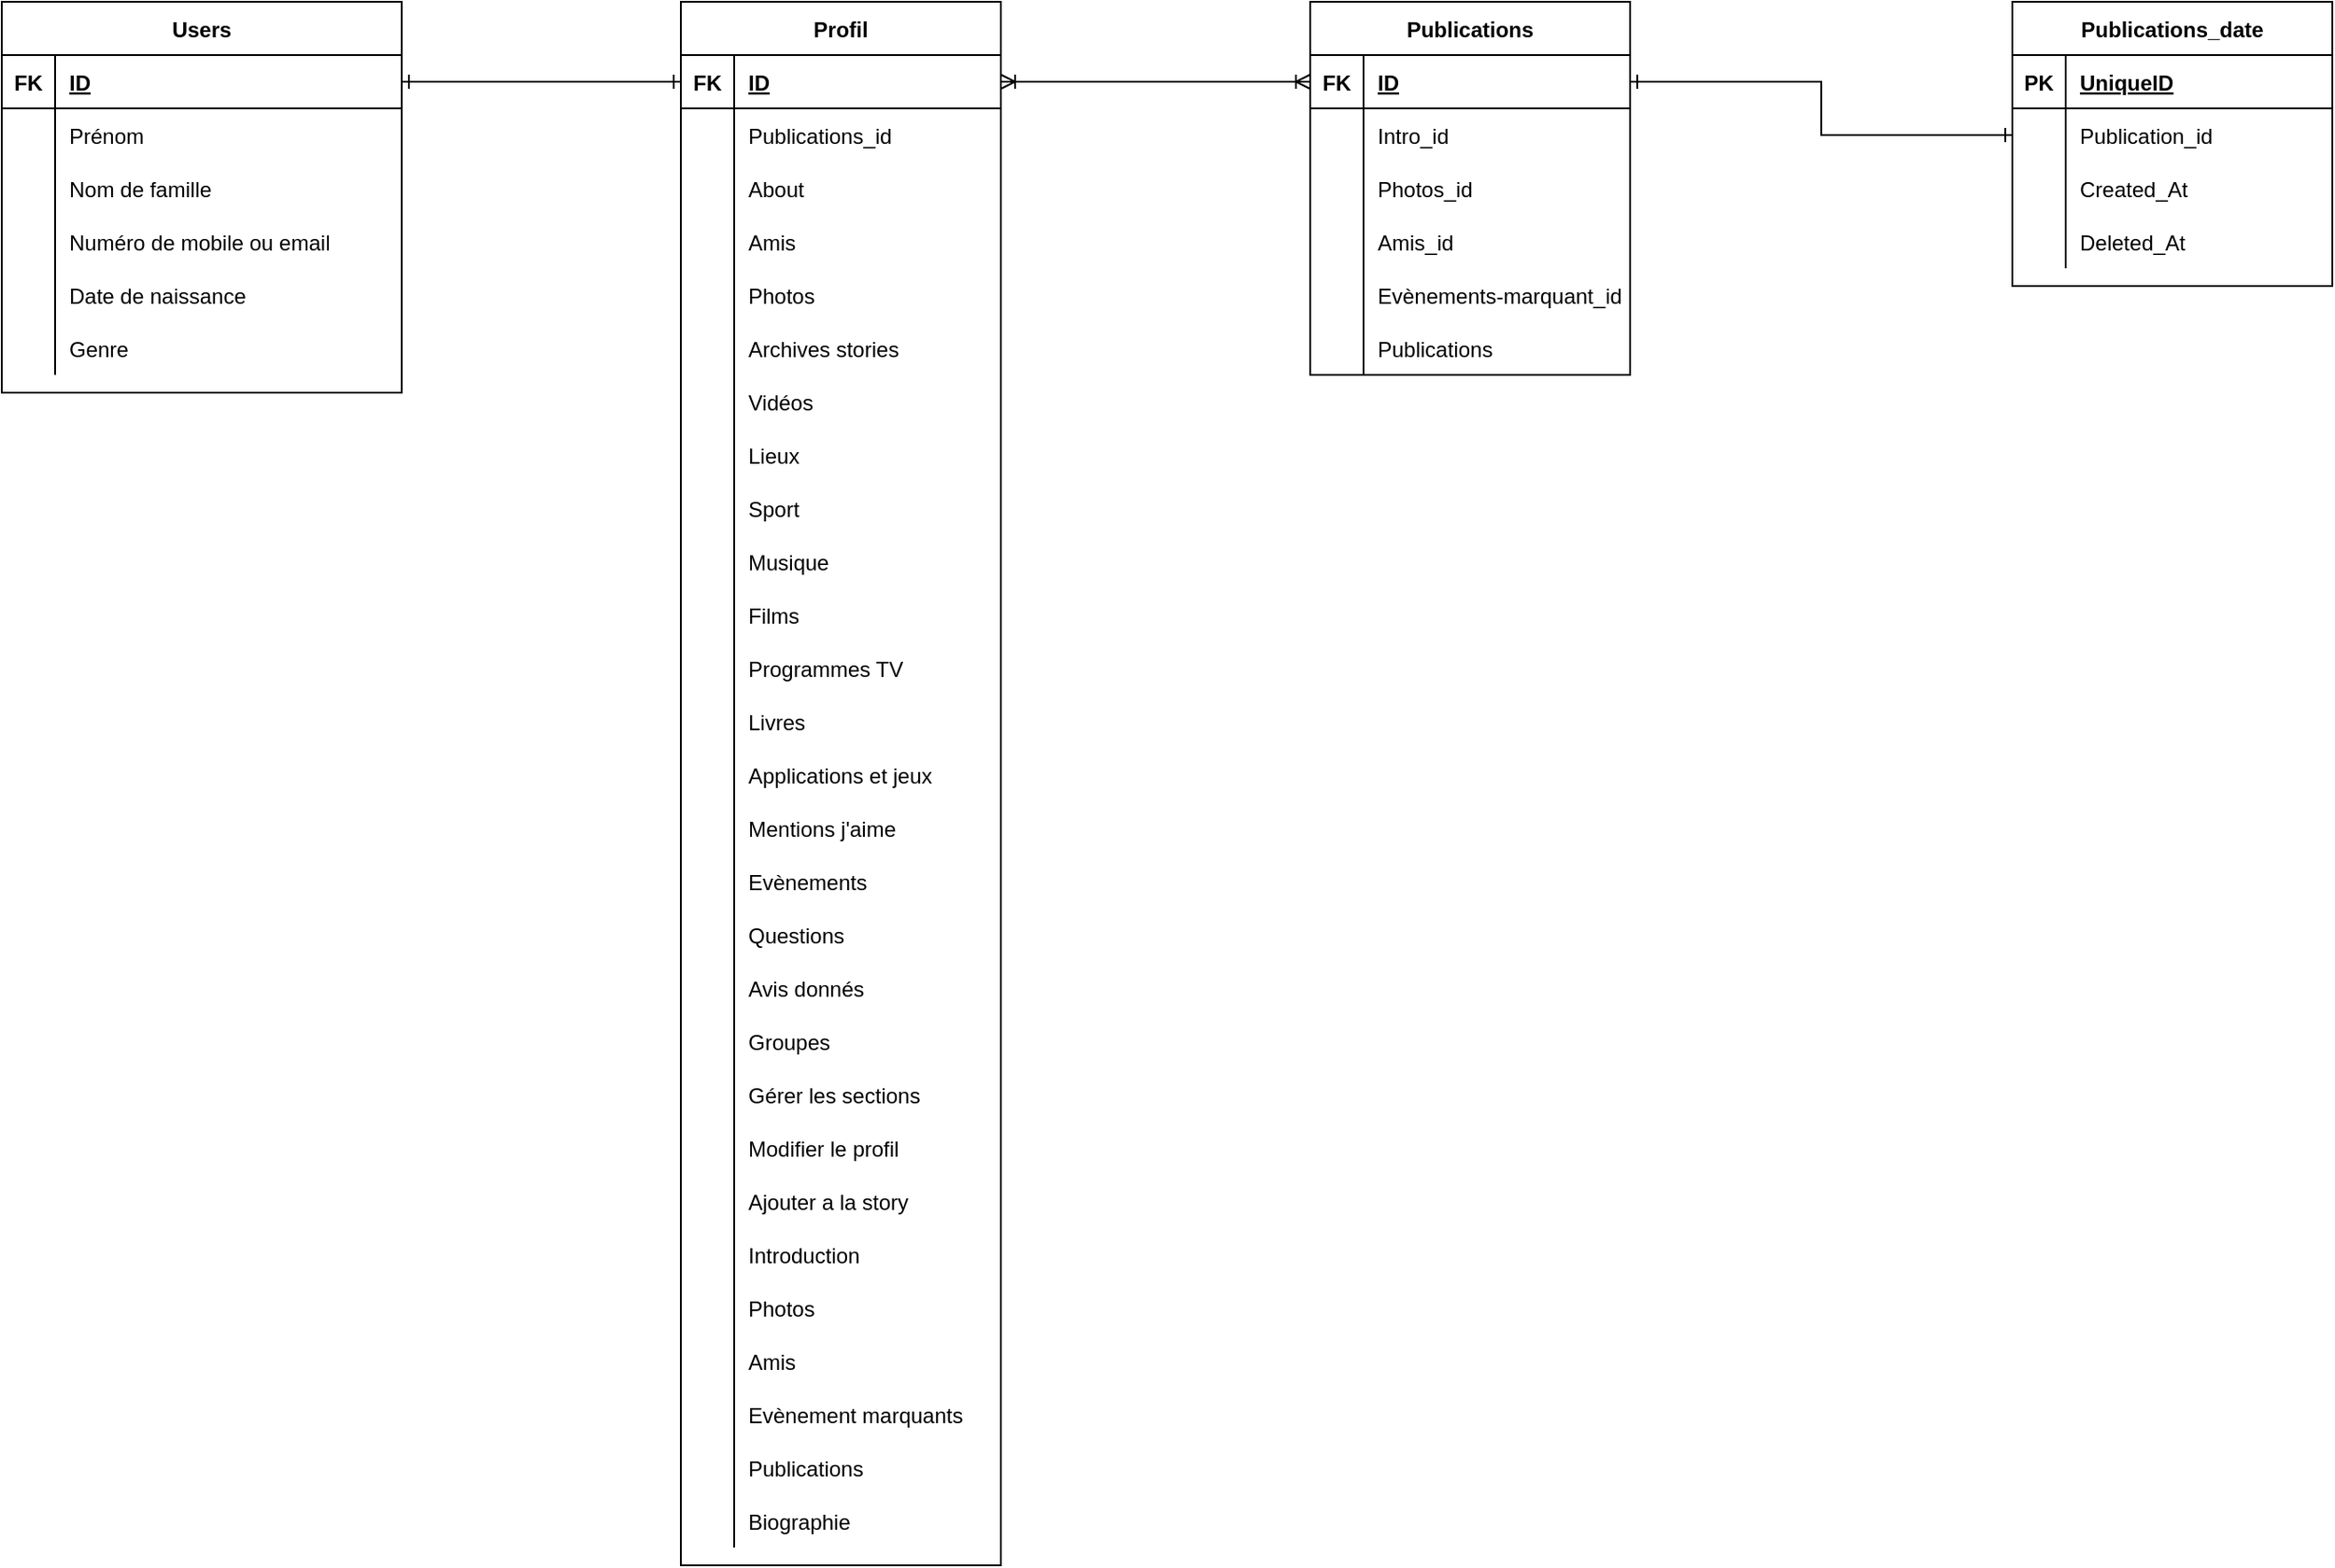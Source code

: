 <mxfile version="14.6.13" type="device"><diagram id="R2lEEEUBdFMjLlhIrx00" name="Page-1"><mxGraphModel dx="905" dy="678" grid="1" gridSize="10" guides="1" tooltips="1" connect="1" arrows="1" fold="1" page="1" pageScale="1" pageWidth="850" pageHeight="1100" math="0" shadow="0" extFonts="Permanent Marker^https://fonts.googleapis.com/css?family=Permanent+Marker"><root><mxCell id="0"/><mxCell id="1" parent="0"/><mxCell id="BdJJu5UUxGdeApMnsXJS-14" value="Users" style="shape=table;startSize=30;container=1;collapsible=1;childLayout=tableLayout;fixedRows=1;rowLines=0;fontStyle=1;align=center;resizeLast=1;" parent="1" vertex="1"><mxGeometry x="144" width="225" height="220" as="geometry"/></mxCell><mxCell id="BdJJu5UUxGdeApMnsXJS-15" value="" style="shape=partialRectangle;collapsible=0;dropTarget=0;pointerEvents=0;fillColor=none;top=0;left=0;bottom=1;right=0;points=[[0,0.5],[1,0.5]];portConstraint=eastwest;" parent="BdJJu5UUxGdeApMnsXJS-14" vertex="1"><mxGeometry y="30" width="225" height="30" as="geometry"/></mxCell><mxCell id="BdJJu5UUxGdeApMnsXJS-16" value="FK" style="shape=partialRectangle;connectable=0;fillColor=none;top=0;left=0;bottom=0;right=0;fontStyle=1;overflow=hidden;" parent="BdJJu5UUxGdeApMnsXJS-15" vertex="1"><mxGeometry width="30" height="30" as="geometry"/></mxCell><mxCell id="BdJJu5UUxGdeApMnsXJS-17" value="ID" style="shape=partialRectangle;connectable=0;fillColor=none;top=0;left=0;bottom=0;right=0;align=left;spacingLeft=6;fontStyle=5;overflow=hidden;" parent="BdJJu5UUxGdeApMnsXJS-15" vertex="1"><mxGeometry x="30" width="195" height="30" as="geometry"/></mxCell><mxCell id="BdJJu5UUxGdeApMnsXJS-18" value="" style="shape=partialRectangle;collapsible=0;dropTarget=0;pointerEvents=0;fillColor=none;top=0;left=0;bottom=0;right=0;points=[[0,0.5],[1,0.5]];portConstraint=eastwest;" parent="BdJJu5UUxGdeApMnsXJS-14" vertex="1"><mxGeometry y="60" width="225" height="30" as="geometry"/></mxCell><mxCell id="BdJJu5UUxGdeApMnsXJS-19" value="" style="shape=partialRectangle;connectable=0;fillColor=none;top=0;left=0;bottom=0;right=0;editable=1;overflow=hidden;" parent="BdJJu5UUxGdeApMnsXJS-18" vertex="1"><mxGeometry width="30" height="30" as="geometry"/></mxCell><mxCell id="BdJJu5UUxGdeApMnsXJS-20" value="Prénom" style="shape=partialRectangle;connectable=0;fillColor=none;top=0;left=0;bottom=0;right=0;align=left;spacingLeft=6;overflow=hidden;" parent="BdJJu5UUxGdeApMnsXJS-18" vertex="1"><mxGeometry x="30" width="195" height="30" as="geometry"/></mxCell><mxCell id="BdJJu5UUxGdeApMnsXJS-21" value="" style="shape=partialRectangle;collapsible=0;dropTarget=0;pointerEvents=0;fillColor=none;top=0;left=0;bottom=0;right=0;points=[[0,0.5],[1,0.5]];portConstraint=eastwest;" parent="BdJJu5UUxGdeApMnsXJS-14" vertex="1"><mxGeometry y="90" width="225" height="30" as="geometry"/></mxCell><mxCell id="BdJJu5UUxGdeApMnsXJS-22" value="" style="shape=partialRectangle;connectable=0;fillColor=none;top=0;left=0;bottom=0;right=0;editable=1;overflow=hidden;" parent="BdJJu5UUxGdeApMnsXJS-21" vertex="1"><mxGeometry width="30" height="30" as="geometry"/></mxCell><mxCell id="BdJJu5UUxGdeApMnsXJS-23" value="Nom de famille" style="shape=partialRectangle;connectable=0;fillColor=none;top=0;left=0;bottom=0;right=0;align=left;spacingLeft=6;overflow=hidden;" parent="BdJJu5UUxGdeApMnsXJS-21" vertex="1"><mxGeometry x="30" width="195" height="30" as="geometry"/></mxCell><mxCell id="BdJJu5UUxGdeApMnsXJS-24" value="" style="shape=partialRectangle;collapsible=0;dropTarget=0;pointerEvents=0;fillColor=none;top=0;left=0;bottom=0;right=0;points=[[0,0.5],[1,0.5]];portConstraint=eastwest;" parent="BdJJu5UUxGdeApMnsXJS-14" vertex="1"><mxGeometry y="120" width="225" height="30" as="geometry"/></mxCell><mxCell id="BdJJu5UUxGdeApMnsXJS-25" value="" style="shape=partialRectangle;connectable=0;fillColor=none;top=0;left=0;bottom=0;right=0;editable=1;overflow=hidden;" parent="BdJJu5UUxGdeApMnsXJS-24" vertex="1"><mxGeometry width="30" height="30" as="geometry"/></mxCell><mxCell id="BdJJu5UUxGdeApMnsXJS-26" value="Numéro de mobile ou email" style="shape=partialRectangle;connectable=0;fillColor=none;top=0;left=0;bottom=0;right=0;align=left;spacingLeft=6;overflow=hidden;" parent="BdJJu5UUxGdeApMnsXJS-24" vertex="1"><mxGeometry x="30" width="195" height="30" as="geometry"/></mxCell><mxCell id="BdJJu5UUxGdeApMnsXJS-27" value="" style="shape=partialRectangle;collapsible=0;dropTarget=0;pointerEvents=0;fillColor=none;top=0;left=0;bottom=0;right=0;points=[[0,0.5],[1,0.5]];portConstraint=eastwest;" parent="BdJJu5UUxGdeApMnsXJS-14" vertex="1"><mxGeometry y="150" width="225" height="30" as="geometry"/></mxCell><mxCell id="BdJJu5UUxGdeApMnsXJS-28" value="" style="shape=partialRectangle;connectable=0;fillColor=none;top=0;left=0;bottom=0;right=0;editable=1;overflow=hidden;" parent="BdJJu5UUxGdeApMnsXJS-27" vertex="1"><mxGeometry width="30" height="30" as="geometry"/></mxCell><mxCell id="BdJJu5UUxGdeApMnsXJS-29" value="Date de naissance" style="shape=partialRectangle;connectable=0;fillColor=none;top=0;left=0;bottom=0;right=0;align=left;spacingLeft=6;overflow=hidden;" parent="BdJJu5UUxGdeApMnsXJS-27" vertex="1"><mxGeometry x="30" width="195" height="30" as="geometry"/></mxCell><mxCell id="BdJJu5UUxGdeApMnsXJS-30" value="" style="shape=partialRectangle;collapsible=0;dropTarget=0;pointerEvents=0;fillColor=none;top=0;left=0;bottom=0;right=0;points=[[0,0.5],[1,0.5]];portConstraint=eastwest;" parent="BdJJu5UUxGdeApMnsXJS-14" vertex="1"><mxGeometry y="180" width="225" height="30" as="geometry"/></mxCell><mxCell id="BdJJu5UUxGdeApMnsXJS-31" value="" style="shape=partialRectangle;connectable=0;fillColor=none;top=0;left=0;bottom=0;right=0;editable=1;overflow=hidden;" parent="BdJJu5UUxGdeApMnsXJS-30" vertex="1"><mxGeometry width="30" height="30" as="geometry"/></mxCell><mxCell id="BdJJu5UUxGdeApMnsXJS-32" value="Genre" style="shape=partialRectangle;connectable=0;fillColor=none;top=0;left=0;bottom=0;right=0;align=left;spacingLeft=6;overflow=hidden;" parent="BdJJu5UUxGdeApMnsXJS-30" vertex="1"><mxGeometry x="30" width="195" height="30" as="geometry"/></mxCell><mxCell id="BdJJu5UUxGdeApMnsXJS-33" value="Profil" style="shape=table;startSize=30;container=1;collapsible=1;childLayout=tableLayout;fixedRows=1;rowLines=0;fontStyle=1;align=center;resizeLast=1;" parent="1" vertex="1"><mxGeometry x="526" width="180" height="880" as="geometry"/></mxCell><mxCell id="BdJJu5UUxGdeApMnsXJS-34" value="" style="shape=partialRectangle;collapsible=0;dropTarget=0;pointerEvents=0;fillColor=none;top=0;left=0;bottom=1;right=0;points=[[0,0.5],[1,0.5]];portConstraint=eastwest;" parent="BdJJu5UUxGdeApMnsXJS-33" vertex="1"><mxGeometry y="30" width="180" height="30" as="geometry"/></mxCell><mxCell id="BdJJu5UUxGdeApMnsXJS-35" value="FK" style="shape=partialRectangle;connectable=0;fillColor=none;top=0;left=0;bottom=0;right=0;fontStyle=1;overflow=hidden;" parent="BdJJu5UUxGdeApMnsXJS-34" vertex="1"><mxGeometry width="30" height="30" as="geometry"/></mxCell><mxCell id="BdJJu5UUxGdeApMnsXJS-36" value="ID" style="shape=partialRectangle;connectable=0;fillColor=none;top=0;left=0;bottom=0;right=0;align=left;spacingLeft=6;fontStyle=5;overflow=hidden;" parent="BdJJu5UUxGdeApMnsXJS-34" vertex="1"><mxGeometry x="30" width="150" height="30" as="geometry"/></mxCell><mxCell id="BdJJu5UUxGdeApMnsXJS-37" value="" style="shape=partialRectangle;collapsible=0;dropTarget=0;pointerEvents=0;fillColor=none;top=0;left=0;bottom=0;right=0;points=[[0,0.5],[1,0.5]];portConstraint=eastwest;" parent="BdJJu5UUxGdeApMnsXJS-33" vertex="1"><mxGeometry y="60" width="180" height="30" as="geometry"/></mxCell><mxCell id="BdJJu5UUxGdeApMnsXJS-38" value="" style="shape=partialRectangle;connectable=0;fillColor=none;top=0;left=0;bottom=0;right=0;editable=1;overflow=hidden;" parent="BdJJu5UUxGdeApMnsXJS-37" vertex="1"><mxGeometry width="30" height="30" as="geometry"/></mxCell><mxCell id="BdJJu5UUxGdeApMnsXJS-39" value="Publications_id" style="shape=partialRectangle;connectable=0;fillColor=none;top=0;left=0;bottom=0;right=0;align=left;spacingLeft=6;overflow=hidden;" parent="BdJJu5UUxGdeApMnsXJS-37" vertex="1"><mxGeometry x="30" width="150" height="30" as="geometry"/></mxCell><mxCell id="BdJJu5UUxGdeApMnsXJS-40" value="" style="shape=partialRectangle;collapsible=0;dropTarget=0;pointerEvents=0;fillColor=none;top=0;left=0;bottom=0;right=0;points=[[0,0.5],[1,0.5]];portConstraint=eastwest;" parent="BdJJu5UUxGdeApMnsXJS-33" vertex="1"><mxGeometry y="90" width="180" height="30" as="geometry"/></mxCell><mxCell id="BdJJu5UUxGdeApMnsXJS-41" value="" style="shape=partialRectangle;connectable=0;fillColor=none;top=0;left=0;bottom=0;right=0;editable=1;overflow=hidden;" parent="BdJJu5UUxGdeApMnsXJS-40" vertex="1"><mxGeometry width="30" height="30" as="geometry"/></mxCell><mxCell id="BdJJu5UUxGdeApMnsXJS-42" value="About" style="shape=partialRectangle;connectable=0;fillColor=none;top=0;left=0;bottom=0;right=0;align=left;spacingLeft=6;overflow=hidden;" parent="BdJJu5UUxGdeApMnsXJS-40" vertex="1"><mxGeometry x="30" width="150" height="30" as="geometry"/></mxCell><mxCell id="BdJJu5UUxGdeApMnsXJS-43" value="" style="shape=partialRectangle;collapsible=0;dropTarget=0;pointerEvents=0;fillColor=none;top=0;left=0;bottom=0;right=0;points=[[0,0.5],[1,0.5]];portConstraint=eastwest;" parent="BdJJu5UUxGdeApMnsXJS-33" vertex="1"><mxGeometry y="120" width="180" height="30" as="geometry"/></mxCell><mxCell id="BdJJu5UUxGdeApMnsXJS-44" value="" style="shape=partialRectangle;connectable=0;fillColor=none;top=0;left=0;bottom=0;right=0;editable=1;overflow=hidden;" parent="BdJJu5UUxGdeApMnsXJS-43" vertex="1"><mxGeometry width="30" height="30" as="geometry"/></mxCell><mxCell id="BdJJu5UUxGdeApMnsXJS-45" value="Amis" style="shape=partialRectangle;connectable=0;fillColor=none;top=0;left=0;bottom=0;right=0;align=left;spacingLeft=6;overflow=hidden;" parent="BdJJu5UUxGdeApMnsXJS-43" vertex="1"><mxGeometry x="30" width="150" height="30" as="geometry"/></mxCell><mxCell id="BdJJu5UUxGdeApMnsXJS-48" value="" style="shape=partialRectangle;collapsible=0;dropTarget=0;pointerEvents=0;fillColor=none;top=0;left=0;bottom=0;right=0;points=[[0,0.5],[1,0.5]];portConstraint=eastwest;" parent="BdJJu5UUxGdeApMnsXJS-33" vertex="1"><mxGeometry y="150" width="180" height="30" as="geometry"/></mxCell><mxCell id="BdJJu5UUxGdeApMnsXJS-49" value="" style="shape=partialRectangle;connectable=0;fillColor=none;top=0;left=0;bottom=0;right=0;editable=1;overflow=hidden;" parent="BdJJu5UUxGdeApMnsXJS-48" vertex="1"><mxGeometry width="30" height="30" as="geometry"/></mxCell><mxCell id="BdJJu5UUxGdeApMnsXJS-50" value="Photos" style="shape=partialRectangle;connectable=0;fillColor=none;top=0;left=0;bottom=0;right=0;align=left;spacingLeft=6;overflow=hidden;" parent="BdJJu5UUxGdeApMnsXJS-48" vertex="1"><mxGeometry x="30" width="150" height="30" as="geometry"/></mxCell><mxCell id="BdJJu5UUxGdeApMnsXJS-51" value="" style="shape=partialRectangle;collapsible=0;dropTarget=0;pointerEvents=0;fillColor=none;top=0;left=0;bottom=0;right=0;points=[[0,0.5],[1,0.5]];portConstraint=eastwest;" parent="BdJJu5UUxGdeApMnsXJS-33" vertex="1"><mxGeometry y="180" width="180" height="30" as="geometry"/></mxCell><mxCell id="BdJJu5UUxGdeApMnsXJS-52" value="" style="shape=partialRectangle;connectable=0;fillColor=none;top=0;left=0;bottom=0;right=0;editable=1;overflow=hidden;" parent="BdJJu5UUxGdeApMnsXJS-51" vertex="1"><mxGeometry width="30" height="30" as="geometry"/></mxCell><mxCell id="BdJJu5UUxGdeApMnsXJS-53" value="Archives stories" style="shape=partialRectangle;connectable=0;fillColor=none;top=0;left=0;bottom=0;right=0;align=left;spacingLeft=6;overflow=hidden;" parent="BdJJu5UUxGdeApMnsXJS-51" vertex="1"><mxGeometry x="30" width="150" height="30" as="geometry"/></mxCell><mxCell id="BdJJu5UUxGdeApMnsXJS-54" value="" style="shape=partialRectangle;collapsible=0;dropTarget=0;pointerEvents=0;fillColor=none;top=0;left=0;bottom=0;right=0;points=[[0,0.5],[1,0.5]];portConstraint=eastwest;" parent="BdJJu5UUxGdeApMnsXJS-33" vertex="1"><mxGeometry y="210" width="180" height="30" as="geometry"/></mxCell><mxCell id="BdJJu5UUxGdeApMnsXJS-55" value="" style="shape=partialRectangle;connectable=0;fillColor=none;top=0;left=0;bottom=0;right=0;editable=1;overflow=hidden;" parent="BdJJu5UUxGdeApMnsXJS-54" vertex="1"><mxGeometry width="30" height="30" as="geometry"/></mxCell><mxCell id="BdJJu5UUxGdeApMnsXJS-56" value="Vidéos" style="shape=partialRectangle;connectable=0;fillColor=none;top=0;left=0;bottom=0;right=0;align=left;spacingLeft=6;overflow=hidden;" parent="BdJJu5UUxGdeApMnsXJS-54" vertex="1"><mxGeometry x="30" width="150" height="30" as="geometry"/></mxCell><mxCell id="BdJJu5UUxGdeApMnsXJS-57" value="" style="shape=partialRectangle;collapsible=0;dropTarget=0;pointerEvents=0;fillColor=none;top=0;left=0;bottom=0;right=0;points=[[0,0.5],[1,0.5]];portConstraint=eastwest;" parent="BdJJu5UUxGdeApMnsXJS-33" vertex="1"><mxGeometry y="240" width="180" height="30" as="geometry"/></mxCell><mxCell id="BdJJu5UUxGdeApMnsXJS-58" value="" style="shape=partialRectangle;connectable=0;fillColor=none;top=0;left=0;bottom=0;right=0;editable=1;overflow=hidden;" parent="BdJJu5UUxGdeApMnsXJS-57" vertex="1"><mxGeometry width="30" height="30" as="geometry"/></mxCell><mxCell id="BdJJu5UUxGdeApMnsXJS-59" value="Lieux" style="shape=partialRectangle;connectable=0;fillColor=none;top=0;left=0;bottom=0;right=0;align=left;spacingLeft=6;overflow=hidden;" parent="BdJJu5UUxGdeApMnsXJS-57" vertex="1"><mxGeometry x="30" width="150" height="30" as="geometry"/></mxCell><mxCell id="BdJJu5UUxGdeApMnsXJS-60" value="" style="shape=partialRectangle;collapsible=0;dropTarget=0;pointerEvents=0;fillColor=none;top=0;left=0;bottom=0;right=0;points=[[0,0.5],[1,0.5]];portConstraint=eastwest;" parent="BdJJu5UUxGdeApMnsXJS-33" vertex="1"><mxGeometry y="270" width="180" height="30" as="geometry"/></mxCell><mxCell id="BdJJu5UUxGdeApMnsXJS-61" value="" style="shape=partialRectangle;connectable=0;fillColor=none;top=0;left=0;bottom=0;right=0;editable=1;overflow=hidden;" parent="BdJJu5UUxGdeApMnsXJS-60" vertex="1"><mxGeometry width="30" height="30" as="geometry"/></mxCell><mxCell id="BdJJu5UUxGdeApMnsXJS-62" value="Sport" style="shape=partialRectangle;connectable=0;fillColor=none;top=0;left=0;bottom=0;right=0;align=left;spacingLeft=6;overflow=hidden;" parent="BdJJu5UUxGdeApMnsXJS-60" vertex="1"><mxGeometry x="30" width="150" height="30" as="geometry"/></mxCell><mxCell id="BdJJu5UUxGdeApMnsXJS-63" value="" style="shape=partialRectangle;collapsible=0;dropTarget=0;pointerEvents=0;fillColor=none;top=0;left=0;bottom=0;right=0;points=[[0,0.5],[1,0.5]];portConstraint=eastwest;" parent="BdJJu5UUxGdeApMnsXJS-33" vertex="1"><mxGeometry y="300" width="180" height="30" as="geometry"/></mxCell><mxCell id="BdJJu5UUxGdeApMnsXJS-64" value="" style="shape=partialRectangle;connectable=0;fillColor=none;top=0;left=0;bottom=0;right=0;editable=1;overflow=hidden;" parent="BdJJu5UUxGdeApMnsXJS-63" vertex="1"><mxGeometry width="30" height="30" as="geometry"/></mxCell><mxCell id="BdJJu5UUxGdeApMnsXJS-65" value="Musique" style="shape=partialRectangle;connectable=0;fillColor=none;top=0;left=0;bottom=0;right=0;align=left;spacingLeft=6;overflow=hidden;" parent="BdJJu5UUxGdeApMnsXJS-63" vertex="1"><mxGeometry x="30" width="150" height="30" as="geometry"/></mxCell><mxCell id="BdJJu5UUxGdeApMnsXJS-66" value="" style="shape=partialRectangle;collapsible=0;dropTarget=0;pointerEvents=0;fillColor=none;top=0;left=0;bottom=0;right=0;points=[[0,0.5],[1,0.5]];portConstraint=eastwest;" parent="BdJJu5UUxGdeApMnsXJS-33" vertex="1"><mxGeometry y="330" width="180" height="30" as="geometry"/></mxCell><mxCell id="BdJJu5UUxGdeApMnsXJS-67" value="" style="shape=partialRectangle;connectable=0;fillColor=none;top=0;left=0;bottom=0;right=0;editable=1;overflow=hidden;" parent="BdJJu5UUxGdeApMnsXJS-66" vertex="1"><mxGeometry width="30" height="30" as="geometry"/></mxCell><mxCell id="BdJJu5UUxGdeApMnsXJS-68" value="Films" style="shape=partialRectangle;connectable=0;fillColor=none;top=0;left=0;bottom=0;right=0;align=left;spacingLeft=6;overflow=hidden;" parent="BdJJu5UUxGdeApMnsXJS-66" vertex="1"><mxGeometry x="30" width="150" height="30" as="geometry"/></mxCell><mxCell id="BdJJu5UUxGdeApMnsXJS-69" value="" style="shape=partialRectangle;collapsible=0;dropTarget=0;pointerEvents=0;fillColor=none;top=0;left=0;bottom=0;right=0;points=[[0,0.5],[1,0.5]];portConstraint=eastwest;" parent="BdJJu5UUxGdeApMnsXJS-33" vertex="1"><mxGeometry y="360" width="180" height="30" as="geometry"/></mxCell><mxCell id="BdJJu5UUxGdeApMnsXJS-70" value="" style="shape=partialRectangle;connectable=0;fillColor=none;top=0;left=0;bottom=0;right=0;editable=1;overflow=hidden;" parent="BdJJu5UUxGdeApMnsXJS-69" vertex="1"><mxGeometry width="30" height="30" as="geometry"/></mxCell><mxCell id="BdJJu5UUxGdeApMnsXJS-71" value="Programmes TV" style="shape=partialRectangle;connectable=0;fillColor=none;top=0;left=0;bottom=0;right=0;align=left;spacingLeft=6;overflow=hidden;" parent="BdJJu5UUxGdeApMnsXJS-69" vertex="1"><mxGeometry x="30" width="150" height="30" as="geometry"/></mxCell><mxCell id="BdJJu5UUxGdeApMnsXJS-72" value="" style="shape=partialRectangle;collapsible=0;dropTarget=0;pointerEvents=0;fillColor=none;top=0;left=0;bottom=0;right=0;points=[[0,0.5],[1,0.5]];portConstraint=eastwest;" parent="BdJJu5UUxGdeApMnsXJS-33" vertex="1"><mxGeometry y="390" width="180" height="30" as="geometry"/></mxCell><mxCell id="BdJJu5UUxGdeApMnsXJS-73" value="" style="shape=partialRectangle;connectable=0;fillColor=none;top=0;left=0;bottom=0;right=0;editable=1;overflow=hidden;" parent="BdJJu5UUxGdeApMnsXJS-72" vertex="1"><mxGeometry width="30" height="30" as="geometry"/></mxCell><mxCell id="BdJJu5UUxGdeApMnsXJS-74" value="Livres" style="shape=partialRectangle;connectable=0;fillColor=none;top=0;left=0;bottom=0;right=0;align=left;spacingLeft=6;overflow=hidden;" parent="BdJJu5UUxGdeApMnsXJS-72" vertex="1"><mxGeometry x="30" width="150" height="30" as="geometry"/></mxCell><mxCell id="BdJJu5UUxGdeApMnsXJS-75" value="" style="shape=partialRectangle;collapsible=0;dropTarget=0;pointerEvents=0;fillColor=none;top=0;left=0;bottom=0;right=0;points=[[0,0.5],[1,0.5]];portConstraint=eastwest;" parent="BdJJu5UUxGdeApMnsXJS-33" vertex="1"><mxGeometry y="420" width="180" height="30" as="geometry"/></mxCell><mxCell id="BdJJu5UUxGdeApMnsXJS-76" value="" style="shape=partialRectangle;connectable=0;fillColor=none;top=0;left=0;bottom=0;right=0;editable=1;overflow=hidden;" parent="BdJJu5UUxGdeApMnsXJS-75" vertex="1"><mxGeometry width="30" height="30" as="geometry"/></mxCell><mxCell id="BdJJu5UUxGdeApMnsXJS-77" value="Applications et jeux" style="shape=partialRectangle;connectable=0;fillColor=none;top=0;left=0;bottom=0;right=0;align=left;spacingLeft=6;overflow=hidden;" parent="BdJJu5UUxGdeApMnsXJS-75" vertex="1"><mxGeometry x="30" width="150" height="30" as="geometry"/></mxCell><mxCell id="BdJJu5UUxGdeApMnsXJS-78" value="" style="shape=partialRectangle;collapsible=0;dropTarget=0;pointerEvents=0;fillColor=none;top=0;left=0;bottom=0;right=0;points=[[0,0.5],[1,0.5]];portConstraint=eastwest;" parent="BdJJu5UUxGdeApMnsXJS-33" vertex="1"><mxGeometry y="450" width="180" height="30" as="geometry"/></mxCell><mxCell id="BdJJu5UUxGdeApMnsXJS-79" value="" style="shape=partialRectangle;connectable=0;fillColor=none;top=0;left=0;bottom=0;right=0;editable=1;overflow=hidden;" parent="BdJJu5UUxGdeApMnsXJS-78" vertex="1"><mxGeometry width="30" height="30" as="geometry"/></mxCell><mxCell id="BdJJu5UUxGdeApMnsXJS-80" value="Mentions j'aime" style="shape=partialRectangle;connectable=0;fillColor=none;top=0;left=0;bottom=0;right=0;align=left;spacingLeft=6;overflow=hidden;" parent="BdJJu5UUxGdeApMnsXJS-78" vertex="1"><mxGeometry x="30" width="150" height="30" as="geometry"/></mxCell><mxCell id="BdJJu5UUxGdeApMnsXJS-81" value="" style="shape=partialRectangle;collapsible=0;dropTarget=0;pointerEvents=0;fillColor=none;top=0;left=0;bottom=0;right=0;points=[[0,0.5],[1,0.5]];portConstraint=eastwest;" parent="BdJJu5UUxGdeApMnsXJS-33" vertex="1"><mxGeometry y="480" width="180" height="30" as="geometry"/></mxCell><mxCell id="BdJJu5UUxGdeApMnsXJS-82" value="" style="shape=partialRectangle;connectable=0;fillColor=none;top=0;left=0;bottom=0;right=0;editable=1;overflow=hidden;" parent="BdJJu5UUxGdeApMnsXJS-81" vertex="1"><mxGeometry width="30" height="30" as="geometry"/></mxCell><mxCell id="BdJJu5UUxGdeApMnsXJS-83" value="Evènements" style="shape=partialRectangle;connectable=0;fillColor=none;top=0;left=0;bottom=0;right=0;align=left;spacingLeft=6;overflow=hidden;" parent="BdJJu5UUxGdeApMnsXJS-81" vertex="1"><mxGeometry x="30" width="150" height="30" as="geometry"/></mxCell><mxCell id="BdJJu5UUxGdeApMnsXJS-84" value="" style="shape=partialRectangle;collapsible=0;dropTarget=0;pointerEvents=0;fillColor=none;top=0;left=0;bottom=0;right=0;points=[[0,0.5],[1,0.5]];portConstraint=eastwest;" parent="BdJJu5UUxGdeApMnsXJS-33" vertex="1"><mxGeometry y="510" width="180" height="30" as="geometry"/></mxCell><mxCell id="BdJJu5UUxGdeApMnsXJS-85" value="" style="shape=partialRectangle;connectable=0;fillColor=none;top=0;left=0;bottom=0;right=0;editable=1;overflow=hidden;" parent="BdJJu5UUxGdeApMnsXJS-84" vertex="1"><mxGeometry width="30" height="30" as="geometry"/></mxCell><mxCell id="BdJJu5UUxGdeApMnsXJS-86" value="Questions" style="shape=partialRectangle;connectable=0;fillColor=none;top=0;left=0;bottom=0;right=0;align=left;spacingLeft=6;overflow=hidden;" parent="BdJJu5UUxGdeApMnsXJS-84" vertex="1"><mxGeometry x="30" width="150" height="30" as="geometry"/></mxCell><mxCell id="BdJJu5UUxGdeApMnsXJS-87" value="" style="shape=partialRectangle;collapsible=0;dropTarget=0;pointerEvents=0;fillColor=none;top=0;left=0;bottom=0;right=0;points=[[0,0.5],[1,0.5]];portConstraint=eastwest;" parent="BdJJu5UUxGdeApMnsXJS-33" vertex="1"><mxGeometry y="540" width="180" height="30" as="geometry"/></mxCell><mxCell id="BdJJu5UUxGdeApMnsXJS-88" value="" style="shape=partialRectangle;connectable=0;fillColor=none;top=0;left=0;bottom=0;right=0;editable=1;overflow=hidden;" parent="BdJJu5UUxGdeApMnsXJS-87" vertex="1"><mxGeometry width="30" height="30" as="geometry"/></mxCell><mxCell id="BdJJu5UUxGdeApMnsXJS-89" value="Avis donnés" style="shape=partialRectangle;connectable=0;fillColor=none;top=0;left=0;bottom=0;right=0;align=left;spacingLeft=6;overflow=hidden;" parent="BdJJu5UUxGdeApMnsXJS-87" vertex="1"><mxGeometry x="30" width="150" height="30" as="geometry"/></mxCell><mxCell id="BdJJu5UUxGdeApMnsXJS-90" value="" style="shape=partialRectangle;collapsible=0;dropTarget=0;pointerEvents=0;fillColor=none;top=0;left=0;bottom=0;right=0;points=[[0,0.5],[1,0.5]];portConstraint=eastwest;" parent="BdJJu5UUxGdeApMnsXJS-33" vertex="1"><mxGeometry y="570" width="180" height="30" as="geometry"/></mxCell><mxCell id="BdJJu5UUxGdeApMnsXJS-91" value="" style="shape=partialRectangle;connectable=0;fillColor=none;top=0;left=0;bottom=0;right=0;editable=1;overflow=hidden;" parent="BdJJu5UUxGdeApMnsXJS-90" vertex="1"><mxGeometry width="30" height="30" as="geometry"/></mxCell><mxCell id="BdJJu5UUxGdeApMnsXJS-92" value="Groupes" style="shape=partialRectangle;connectable=0;fillColor=none;top=0;left=0;bottom=0;right=0;align=left;spacingLeft=6;overflow=hidden;" parent="BdJJu5UUxGdeApMnsXJS-90" vertex="1"><mxGeometry x="30" width="150" height="30" as="geometry"/></mxCell><mxCell id="BdJJu5UUxGdeApMnsXJS-93" value="" style="shape=partialRectangle;collapsible=0;dropTarget=0;pointerEvents=0;fillColor=none;top=0;left=0;bottom=0;right=0;points=[[0,0.5],[1,0.5]];portConstraint=eastwest;" parent="BdJJu5UUxGdeApMnsXJS-33" vertex="1"><mxGeometry y="600" width="180" height="30" as="geometry"/></mxCell><mxCell id="BdJJu5UUxGdeApMnsXJS-94" value="" style="shape=partialRectangle;connectable=0;fillColor=none;top=0;left=0;bottom=0;right=0;editable=1;overflow=hidden;" parent="BdJJu5UUxGdeApMnsXJS-93" vertex="1"><mxGeometry width="30" height="30" as="geometry"/></mxCell><mxCell id="BdJJu5UUxGdeApMnsXJS-95" value="Gérer les sections" style="shape=partialRectangle;connectable=0;fillColor=none;top=0;left=0;bottom=0;right=0;align=left;spacingLeft=6;overflow=hidden;" parent="BdJJu5UUxGdeApMnsXJS-93" vertex="1"><mxGeometry x="30" width="150" height="30" as="geometry"/></mxCell><mxCell id="BdJJu5UUxGdeApMnsXJS-96" value="" style="shape=partialRectangle;collapsible=0;dropTarget=0;pointerEvents=0;fillColor=none;top=0;left=0;bottom=0;right=0;points=[[0,0.5],[1,0.5]];portConstraint=eastwest;" parent="BdJJu5UUxGdeApMnsXJS-33" vertex="1"><mxGeometry y="630" width="180" height="30" as="geometry"/></mxCell><mxCell id="BdJJu5UUxGdeApMnsXJS-97" value="" style="shape=partialRectangle;connectable=0;fillColor=none;top=0;left=0;bottom=0;right=0;editable=1;overflow=hidden;" parent="BdJJu5UUxGdeApMnsXJS-96" vertex="1"><mxGeometry width="30" height="30" as="geometry"/></mxCell><mxCell id="BdJJu5UUxGdeApMnsXJS-98" value="Modifier le profil" style="shape=partialRectangle;connectable=0;fillColor=none;top=0;left=0;bottom=0;right=0;align=left;spacingLeft=6;overflow=hidden;" parent="BdJJu5UUxGdeApMnsXJS-96" vertex="1"><mxGeometry x="30" width="150" height="30" as="geometry"/></mxCell><mxCell id="BdJJu5UUxGdeApMnsXJS-99" value="" style="shape=partialRectangle;collapsible=0;dropTarget=0;pointerEvents=0;fillColor=none;top=0;left=0;bottom=0;right=0;points=[[0,0.5],[1,0.5]];portConstraint=eastwest;" parent="BdJJu5UUxGdeApMnsXJS-33" vertex="1"><mxGeometry y="660" width="180" height="30" as="geometry"/></mxCell><mxCell id="BdJJu5UUxGdeApMnsXJS-100" value="" style="shape=partialRectangle;connectable=0;fillColor=none;top=0;left=0;bottom=0;right=0;editable=1;overflow=hidden;" parent="BdJJu5UUxGdeApMnsXJS-99" vertex="1"><mxGeometry width="30" height="30" as="geometry"/></mxCell><mxCell id="BdJJu5UUxGdeApMnsXJS-101" value="Ajouter a la story" style="shape=partialRectangle;connectable=0;fillColor=none;top=0;left=0;bottom=0;right=0;align=left;spacingLeft=6;overflow=hidden;" parent="BdJJu5UUxGdeApMnsXJS-99" vertex="1"><mxGeometry x="30" width="150" height="30" as="geometry"/></mxCell><mxCell id="BdJJu5UUxGdeApMnsXJS-102" value="" style="shape=partialRectangle;collapsible=0;dropTarget=0;pointerEvents=0;fillColor=none;top=0;left=0;bottom=0;right=0;points=[[0,0.5],[1,0.5]];portConstraint=eastwest;" parent="BdJJu5UUxGdeApMnsXJS-33" vertex="1"><mxGeometry y="690" width="180" height="30" as="geometry"/></mxCell><mxCell id="BdJJu5UUxGdeApMnsXJS-103" value="" style="shape=partialRectangle;connectable=0;fillColor=none;top=0;left=0;bottom=0;right=0;editable=1;overflow=hidden;" parent="BdJJu5UUxGdeApMnsXJS-102" vertex="1"><mxGeometry width="30" height="30" as="geometry"/></mxCell><mxCell id="BdJJu5UUxGdeApMnsXJS-104" value="Introduction" style="shape=partialRectangle;connectable=0;fillColor=none;top=0;left=0;bottom=0;right=0;align=left;spacingLeft=6;overflow=hidden;" parent="BdJJu5UUxGdeApMnsXJS-102" vertex="1"><mxGeometry x="30" width="150" height="30" as="geometry"/></mxCell><mxCell id="BdJJu5UUxGdeApMnsXJS-105" value="" style="shape=partialRectangle;collapsible=0;dropTarget=0;pointerEvents=0;fillColor=none;top=0;left=0;bottom=0;right=0;points=[[0,0.5],[1,0.5]];portConstraint=eastwest;" parent="BdJJu5UUxGdeApMnsXJS-33" vertex="1"><mxGeometry y="720" width="180" height="30" as="geometry"/></mxCell><mxCell id="BdJJu5UUxGdeApMnsXJS-106" value="" style="shape=partialRectangle;connectable=0;fillColor=none;top=0;left=0;bottom=0;right=0;editable=1;overflow=hidden;" parent="BdJJu5UUxGdeApMnsXJS-105" vertex="1"><mxGeometry width="30" height="30" as="geometry"/></mxCell><mxCell id="BdJJu5UUxGdeApMnsXJS-107" value="Photos" style="shape=partialRectangle;connectable=0;fillColor=none;top=0;left=0;bottom=0;right=0;align=left;spacingLeft=6;overflow=hidden;" parent="BdJJu5UUxGdeApMnsXJS-105" vertex="1"><mxGeometry x="30" width="150" height="30" as="geometry"/></mxCell><mxCell id="BdJJu5UUxGdeApMnsXJS-108" value="" style="shape=partialRectangle;collapsible=0;dropTarget=0;pointerEvents=0;fillColor=none;top=0;left=0;bottom=0;right=0;points=[[0,0.5],[1,0.5]];portConstraint=eastwest;" parent="BdJJu5UUxGdeApMnsXJS-33" vertex="1"><mxGeometry y="750" width="180" height="30" as="geometry"/></mxCell><mxCell id="BdJJu5UUxGdeApMnsXJS-109" value="" style="shape=partialRectangle;connectable=0;fillColor=none;top=0;left=0;bottom=0;right=0;editable=1;overflow=hidden;" parent="BdJJu5UUxGdeApMnsXJS-108" vertex="1"><mxGeometry width="30" height="30" as="geometry"/></mxCell><mxCell id="BdJJu5UUxGdeApMnsXJS-110" value="Amis" style="shape=partialRectangle;connectable=0;fillColor=none;top=0;left=0;bottom=0;right=0;align=left;spacingLeft=6;overflow=hidden;" parent="BdJJu5UUxGdeApMnsXJS-108" vertex="1"><mxGeometry x="30" width="150" height="30" as="geometry"/></mxCell><mxCell id="BdJJu5UUxGdeApMnsXJS-111" value="" style="shape=partialRectangle;collapsible=0;dropTarget=0;pointerEvents=0;fillColor=none;top=0;left=0;bottom=0;right=0;points=[[0,0.5],[1,0.5]];portConstraint=eastwest;" parent="BdJJu5UUxGdeApMnsXJS-33" vertex="1"><mxGeometry y="780" width="180" height="30" as="geometry"/></mxCell><mxCell id="BdJJu5UUxGdeApMnsXJS-112" value="" style="shape=partialRectangle;connectable=0;fillColor=none;top=0;left=0;bottom=0;right=0;editable=1;overflow=hidden;" parent="BdJJu5UUxGdeApMnsXJS-111" vertex="1"><mxGeometry width="30" height="30" as="geometry"/></mxCell><mxCell id="BdJJu5UUxGdeApMnsXJS-113" value="Evènement marquants" style="shape=partialRectangle;connectable=0;fillColor=none;top=0;left=0;bottom=0;right=0;align=left;spacingLeft=6;overflow=hidden;" parent="BdJJu5UUxGdeApMnsXJS-111" vertex="1"><mxGeometry x="30" width="150" height="30" as="geometry"/></mxCell><mxCell id="BdJJu5UUxGdeApMnsXJS-114" value="" style="shape=partialRectangle;collapsible=0;dropTarget=0;pointerEvents=0;fillColor=none;top=0;left=0;bottom=0;right=0;points=[[0,0.5],[1,0.5]];portConstraint=eastwest;" parent="BdJJu5UUxGdeApMnsXJS-33" vertex="1"><mxGeometry y="810" width="180" height="30" as="geometry"/></mxCell><mxCell id="BdJJu5UUxGdeApMnsXJS-115" value="" style="shape=partialRectangle;connectable=0;fillColor=none;top=0;left=0;bottom=0;right=0;editable=1;overflow=hidden;" parent="BdJJu5UUxGdeApMnsXJS-114" vertex="1"><mxGeometry width="30" height="30" as="geometry"/></mxCell><mxCell id="BdJJu5UUxGdeApMnsXJS-116" value="Publications" style="shape=partialRectangle;connectable=0;fillColor=none;top=0;left=0;bottom=0;right=0;align=left;spacingLeft=6;overflow=hidden;" parent="BdJJu5UUxGdeApMnsXJS-114" vertex="1"><mxGeometry x="30" width="150" height="30" as="geometry"/></mxCell><mxCell id="VoqQ5JXlbRCkAWjUpUGN-76" value="" style="shape=partialRectangle;collapsible=0;dropTarget=0;pointerEvents=0;fillColor=none;top=0;left=0;bottom=0;right=0;points=[[0,0.5],[1,0.5]];portConstraint=eastwest;" vertex="1" parent="BdJJu5UUxGdeApMnsXJS-33"><mxGeometry y="840" width="180" height="30" as="geometry"/></mxCell><mxCell id="VoqQ5JXlbRCkAWjUpUGN-77" value="" style="shape=partialRectangle;connectable=0;fillColor=none;top=0;left=0;bottom=0;right=0;editable=1;overflow=hidden;" vertex="1" parent="VoqQ5JXlbRCkAWjUpUGN-76"><mxGeometry width="30" height="30" as="geometry"/></mxCell><mxCell id="VoqQ5JXlbRCkAWjUpUGN-78" value="Biographie" style="shape=partialRectangle;connectable=0;fillColor=none;top=0;left=0;bottom=0;right=0;align=left;spacingLeft=6;overflow=hidden;" vertex="1" parent="VoqQ5JXlbRCkAWjUpUGN-76"><mxGeometry x="30" width="150" height="30" as="geometry"/></mxCell><mxCell id="BdJJu5UUxGdeApMnsXJS-46" style="edgeStyle=orthogonalEdgeStyle;rounded=0;orthogonalLoop=1;jettySize=auto;html=1;endArrow=ERone;endFill=0;exitX=0;exitY=0.5;exitDx=0;exitDy=0;entryX=1;entryY=0.5;entryDx=0;entryDy=0;" parent="1" source="BdJJu5UUxGdeApMnsXJS-34" target="BdJJu5UUxGdeApMnsXJS-15" edge="1"><mxGeometry relative="1" as="geometry"/></mxCell><mxCell id="BdJJu5UUxGdeApMnsXJS-47" style="edgeStyle=orthogonalEdgeStyle;rounded=0;orthogonalLoop=1;jettySize=auto;html=1;endArrow=ERone;endFill=0;entryX=0;entryY=0.5;entryDx=0;entryDy=0;exitX=1;exitY=0.5;exitDx=0;exitDy=0;" parent="1" source="BdJJu5UUxGdeApMnsXJS-15" target="BdJJu5UUxGdeApMnsXJS-34" edge="1"><mxGeometry relative="1" as="geometry"/></mxCell><mxCell id="VoqQ5JXlbRCkAWjUpUGN-44" style="edgeStyle=orthogonalEdgeStyle;rounded=0;orthogonalLoop=1;jettySize=auto;html=1;entryX=0;entryY=0.5;entryDx=0;entryDy=0;endArrow=ERoneToMany;endFill=0;" edge="1" parent="1" source="BdJJu5UUxGdeApMnsXJS-34" target="VoqQ5JXlbRCkAWjUpUGN-101"><mxGeometry relative="1" as="geometry"><mxPoint x="770" y="44" as="targetPoint"/></mxGeometry></mxCell><mxCell id="VoqQ5JXlbRCkAWjUpUGN-100" value="Publications" style="shape=table;startSize=30;container=1;collapsible=1;childLayout=tableLayout;fixedRows=1;rowLines=0;fontStyle=1;align=center;resizeLast=1;" vertex="1" parent="1"><mxGeometry x="880" width="180" height="210" as="geometry"><mxRectangle x="880" width="100" height="30" as="alternateBounds"/></mxGeometry></mxCell><mxCell id="VoqQ5JXlbRCkAWjUpUGN-101" value="" style="shape=partialRectangle;collapsible=0;dropTarget=0;pointerEvents=0;fillColor=none;top=0;left=0;bottom=1;right=0;points=[[0,0.5],[1,0.5]];portConstraint=eastwest;" vertex="1" parent="VoqQ5JXlbRCkAWjUpUGN-100"><mxGeometry y="30" width="180" height="30" as="geometry"/></mxCell><mxCell id="VoqQ5JXlbRCkAWjUpUGN-102" value="FK" style="shape=partialRectangle;connectable=0;fillColor=none;top=0;left=0;bottom=0;right=0;fontStyle=1;overflow=hidden;" vertex="1" parent="VoqQ5JXlbRCkAWjUpUGN-101"><mxGeometry width="30" height="30" as="geometry"/></mxCell><mxCell id="VoqQ5JXlbRCkAWjUpUGN-103" value="ID" style="shape=partialRectangle;connectable=0;fillColor=none;top=0;left=0;bottom=0;right=0;align=left;spacingLeft=6;fontStyle=5;overflow=hidden;" vertex="1" parent="VoqQ5JXlbRCkAWjUpUGN-101"><mxGeometry x="30" width="150" height="30" as="geometry"/></mxCell><mxCell id="VoqQ5JXlbRCkAWjUpUGN-104" value="" style="shape=partialRectangle;collapsible=0;dropTarget=0;pointerEvents=0;fillColor=none;top=0;left=0;bottom=0;right=0;points=[[0,0.5],[1,0.5]];portConstraint=eastwest;" vertex="1" parent="VoqQ5JXlbRCkAWjUpUGN-100"><mxGeometry y="60" width="180" height="30" as="geometry"/></mxCell><mxCell id="VoqQ5JXlbRCkAWjUpUGN-105" value="" style="shape=partialRectangle;connectable=0;fillColor=none;top=0;left=0;bottom=0;right=0;editable=1;overflow=hidden;" vertex="1" parent="VoqQ5JXlbRCkAWjUpUGN-104"><mxGeometry width="30" height="30" as="geometry"/></mxCell><mxCell id="VoqQ5JXlbRCkAWjUpUGN-106" value="Intro_id" style="shape=partialRectangle;connectable=0;fillColor=none;top=0;left=0;bottom=0;right=0;align=left;spacingLeft=6;overflow=hidden;" vertex="1" parent="VoqQ5JXlbRCkAWjUpUGN-104"><mxGeometry x="30" width="150" height="30" as="geometry"/></mxCell><mxCell id="VoqQ5JXlbRCkAWjUpUGN-107" value="" style="shape=partialRectangle;collapsible=0;dropTarget=0;pointerEvents=0;fillColor=none;top=0;left=0;bottom=0;right=0;points=[[0,0.5],[1,0.5]];portConstraint=eastwest;" vertex="1" parent="VoqQ5JXlbRCkAWjUpUGN-100"><mxGeometry y="90" width="180" height="30" as="geometry"/></mxCell><mxCell id="VoqQ5JXlbRCkAWjUpUGN-108" value="" style="shape=partialRectangle;connectable=0;fillColor=none;top=0;left=0;bottom=0;right=0;editable=1;overflow=hidden;" vertex="1" parent="VoqQ5JXlbRCkAWjUpUGN-107"><mxGeometry width="30" height="30" as="geometry"/></mxCell><mxCell id="VoqQ5JXlbRCkAWjUpUGN-109" value="Photos_id" style="shape=partialRectangle;connectable=0;fillColor=none;top=0;left=0;bottom=0;right=0;align=left;spacingLeft=6;overflow=hidden;" vertex="1" parent="VoqQ5JXlbRCkAWjUpUGN-107"><mxGeometry x="30" width="150" height="30" as="geometry"/></mxCell><mxCell id="VoqQ5JXlbRCkAWjUpUGN-110" value="" style="shape=partialRectangle;collapsible=0;dropTarget=0;pointerEvents=0;fillColor=none;top=0;left=0;bottom=0;right=0;points=[[0,0.5],[1,0.5]];portConstraint=eastwest;" vertex="1" parent="VoqQ5JXlbRCkAWjUpUGN-100"><mxGeometry y="120" width="180" height="30" as="geometry"/></mxCell><mxCell id="VoqQ5JXlbRCkAWjUpUGN-111" value="" style="shape=partialRectangle;connectable=0;fillColor=none;top=0;left=0;bottom=0;right=0;editable=1;overflow=hidden;" vertex="1" parent="VoqQ5JXlbRCkAWjUpUGN-110"><mxGeometry width="30" height="30" as="geometry"/></mxCell><mxCell id="VoqQ5JXlbRCkAWjUpUGN-112" value="Amis_id" style="shape=partialRectangle;connectable=0;fillColor=none;top=0;left=0;bottom=0;right=0;align=left;spacingLeft=6;overflow=hidden;" vertex="1" parent="VoqQ5JXlbRCkAWjUpUGN-110"><mxGeometry x="30" width="150" height="30" as="geometry"/></mxCell><mxCell id="VoqQ5JXlbRCkAWjUpUGN-113" value="" style="shape=partialRectangle;collapsible=0;dropTarget=0;pointerEvents=0;fillColor=none;top=0;left=0;bottom=0;right=0;points=[[0,0.5],[1,0.5]];portConstraint=eastwest;" vertex="1" parent="VoqQ5JXlbRCkAWjUpUGN-100"><mxGeometry y="150" width="180" height="30" as="geometry"/></mxCell><mxCell id="VoqQ5JXlbRCkAWjUpUGN-114" value="" style="shape=partialRectangle;connectable=0;fillColor=none;top=0;left=0;bottom=0;right=0;editable=1;overflow=hidden;" vertex="1" parent="VoqQ5JXlbRCkAWjUpUGN-113"><mxGeometry width="30" height="30" as="geometry"/></mxCell><mxCell id="VoqQ5JXlbRCkAWjUpUGN-115" value="Evènements-marquant_id" style="shape=partialRectangle;connectable=0;fillColor=none;top=0;left=0;bottom=0;right=0;align=left;spacingLeft=6;overflow=hidden;" vertex="1" parent="VoqQ5JXlbRCkAWjUpUGN-113"><mxGeometry x="30" width="150" height="30" as="geometry"/></mxCell><mxCell id="VoqQ5JXlbRCkAWjUpUGN-116" value="" style="shape=partialRectangle;collapsible=0;dropTarget=0;pointerEvents=0;fillColor=none;top=0;left=0;bottom=0;right=0;points=[[0,0.5],[1,0.5]];portConstraint=eastwest;" vertex="1" parent="VoqQ5JXlbRCkAWjUpUGN-100"><mxGeometry y="180" width="180" height="30" as="geometry"/></mxCell><mxCell id="VoqQ5JXlbRCkAWjUpUGN-117" value="" style="shape=partialRectangle;connectable=0;fillColor=none;top=0;left=0;bottom=0;right=0;editable=1;overflow=hidden;" vertex="1" parent="VoqQ5JXlbRCkAWjUpUGN-116"><mxGeometry width="30" height="30" as="geometry"/></mxCell><mxCell id="VoqQ5JXlbRCkAWjUpUGN-118" value="Publications" style="shape=partialRectangle;connectable=0;fillColor=none;top=0;left=0;bottom=0;right=0;align=left;spacingLeft=6;overflow=hidden;" vertex="1" parent="VoqQ5JXlbRCkAWjUpUGN-116"><mxGeometry x="30" width="150" height="30" as="geometry"/></mxCell><mxCell id="VoqQ5JXlbRCkAWjUpUGN-119" style="edgeStyle=orthogonalEdgeStyle;rounded=0;orthogonalLoop=1;jettySize=auto;html=1;endArrow=ERoneToMany;endFill=0;entryX=1;entryY=0.5;entryDx=0;entryDy=0;" edge="1" parent="1" source="VoqQ5JXlbRCkAWjUpUGN-101" target="BdJJu5UUxGdeApMnsXJS-34"><mxGeometry relative="1" as="geometry"><mxPoint x="930" y="77" as="targetPoint"/></mxGeometry></mxCell><mxCell id="VoqQ5JXlbRCkAWjUpUGN-144" value="Publications_date" style="shape=table;startSize=30;container=1;collapsible=1;childLayout=tableLayout;fixedRows=1;rowLines=0;fontStyle=1;align=center;resizeLast=1;" vertex="1" parent="1"><mxGeometry x="1275" width="180" height="160" as="geometry"/></mxCell><mxCell id="VoqQ5JXlbRCkAWjUpUGN-145" value="" style="shape=partialRectangle;collapsible=0;dropTarget=0;pointerEvents=0;fillColor=none;top=0;left=0;bottom=1;right=0;points=[[0,0.5],[1,0.5]];portConstraint=eastwest;" vertex="1" parent="VoqQ5JXlbRCkAWjUpUGN-144"><mxGeometry y="30" width="180" height="30" as="geometry"/></mxCell><mxCell id="VoqQ5JXlbRCkAWjUpUGN-146" value="PK" style="shape=partialRectangle;connectable=0;fillColor=none;top=0;left=0;bottom=0;right=0;fontStyle=1;overflow=hidden;" vertex="1" parent="VoqQ5JXlbRCkAWjUpUGN-145"><mxGeometry width="30" height="30" as="geometry"/></mxCell><mxCell id="VoqQ5JXlbRCkAWjUpUGN-147" value="UniqueID" style="shape=partialRectangle;connectable=0;fillColor=none;top=0;left=0;bottom=0;right=0;align=left;spacingLeft=6;fontStyle=5;overflow=hidden;" vertex="1" parent="VoqQ5JXlbRCkAWjUpUGN-145"><mxGeometry x="30" width="150" height="30" as="geometry"/></mxCell><mxCell id="VoqQ5JXlbRCkAWjUpUGN-148" value="" style="shape=partialRectangle;collapsible=0;dropTarget=0;pointerEvents=0;fillColor=none;top=0;left=0;bottom=0;right=0;points=[[0,0.5],[1,0.5]];portConstraint=eastwest;" vertex="1" parent="VoqQ5JXlbRCkAWjUpUGN-144"><mxGeometry y="60" width="180" height="30" as="geometry"/></mxCell><mxCell id="VoqQ5JXlbRCkAWjUpUGN-149" value="" style="shape=partialRectangle;connectable=0;fillColor=none;top=0;left=0;bottom=0;right=0;editable=1;overflow=hidden;" vertex="1" parent="VoqQ5JXlbRCkAWjUpUGN-148"><mxGeometry width="30" height="30" as="geometry"/></mxCell><mxCell id="VoqQ5JXlbRCkAWjUpUGN-150" value="Publication_id" style="shape=partialRectangle;connectable=0;fillColor=none;top=0;left=0;bottom=0;right=0;align=left;spacingLeft=6;overflow=hidden;" vertex="1" parent="VoqQ5JXlbRCkAWjUpUGN-148"><mxGeometry x="30" width="150" height="30" as="geometry"/></mxCell><mxCell id="VoqQ5JXlbRCkAWjUpUGN-151" value="" style="shape=partialRectangle;collapsible=0;dropTarget=0;pointerEvents=0;fillColor=none;top=0;left=0;bottom=0;right=0;points=[[0,0.5],[1,0.5]];portConstraint=eastwest;" vertex="1" parent="VoqQ5JXlbRCkAWjUpUGN-144"><mxGeometry y="90" width="180" height="30" as="geometry"/></mxCell><mxCell id="VoqQ5JXlbRCkAWjUpUGN-152" value="" style="shape=partialRectangle;connectable=0;fillColor=none;top=0;left=0;bottom=0;right=0;editable=1;overflow=hidden;" vertex="1" parent="VoqQ5JXlbRCkAWjUpUGN-151"><mxGeometry width="30" height="30" as="geometry"/></mxCell><mxCell id="VoqQ5JXlbRCkAWjUpUGN-153" value="Created_At" style="shape=partialRectangle;connectable=0;fillColor=none;top=0;left=0;bottom=0;right=0;align=left;spacingLeft=6;overflow=hidden;" vertex="1" parent="VoqQ5JXlbRCkAWjUpUGN-151"><mxGeometry x="30" width="150" height="30" as="geometry"/></mxCell><mxCell id="VoqQ5JXlbRCkAWjUpUGN-154" value="" style="shape=partialRectangle;collapsible=0;dropTarget=0;pointerEvents=0;fillColor=none;top=0;left=0;bottom=0;right=0;points=[[0,0.5],[1,0.5]];portConstraint=eastwest;" vertex="1" parent="VoqQ5JXlbRCkAWjUpUGN-144"><mxGeometry y="120" width="180" height="30" as="geometry"/></mxCell><mxCell id="VoqQ5JXlbRCkAWjUpUGN-155" value="" style="shape=partialRectangle;connectable=0;fillColor=none;top=0;left=0;bottom=0;right=0;editable=1;overflow=hidden;" vertex="1" parent="VoqQ5JXlbRCkAWjUpUGN-154"><mxGeometry width="30" height="30" as="geometry"/></mxCell><mxCell id="VoqQ5JXlbRCkAWjUpUGN-156" value="Deleted_At" style="shape=partialRectangle;connectable=0;fillColor=none;top=0;left=0;bottom=0;right=0;align=left;spacingLeft=6;overflow=hidden;" vertex="1" parent="VoqQ5JXlbRCkAWjUpUGN-154"><mxGeometry x="30" width="150" height="30" as="geometry"/></mxCell><mxCell id="VoqQ5JXlbRCkAWjUpUGN-162" style="edgeStyle=orthogonalEdgeStyle;rounded=0;orthogonalLoop=1;jettySize=auto;html=1;entryX=0;entryY=0.5;entryDx=0;entryDy=0;endArrow=ERone;endFill=0;" edge="1" parent="1" source="VoqQ5JXlbRCkAWjUpUGN-101" target="VoqQ5JXlbRCkAWjUpUGN-148"><mxGeometry relative="1" as="geometry"/></mxCell><mxCell id="VoqQ5JXlbRCkAWjUpUGN-163" style="edgeStyle=orthogonalEdgeStyle;rounded=0;orthogonalLoop=1;jettySize=auto;html=1;endArrow=ERone;endFill=0;exitX=0;exitY=0.5;exitDx=0;exitDy=0;" edge="1" parent="1" source="VoqQ5JXlbRCkAWjUpUGN-148" target="VoqQ5JXlbRCkAWjUpUGN-101"><mxGeometry relative="1" as="geometry"><mxPoint x="1230" y="120" as="sourcePoint"/></mxGeometry></mxCell></root></mxGraphModel></diagram></mxfile>